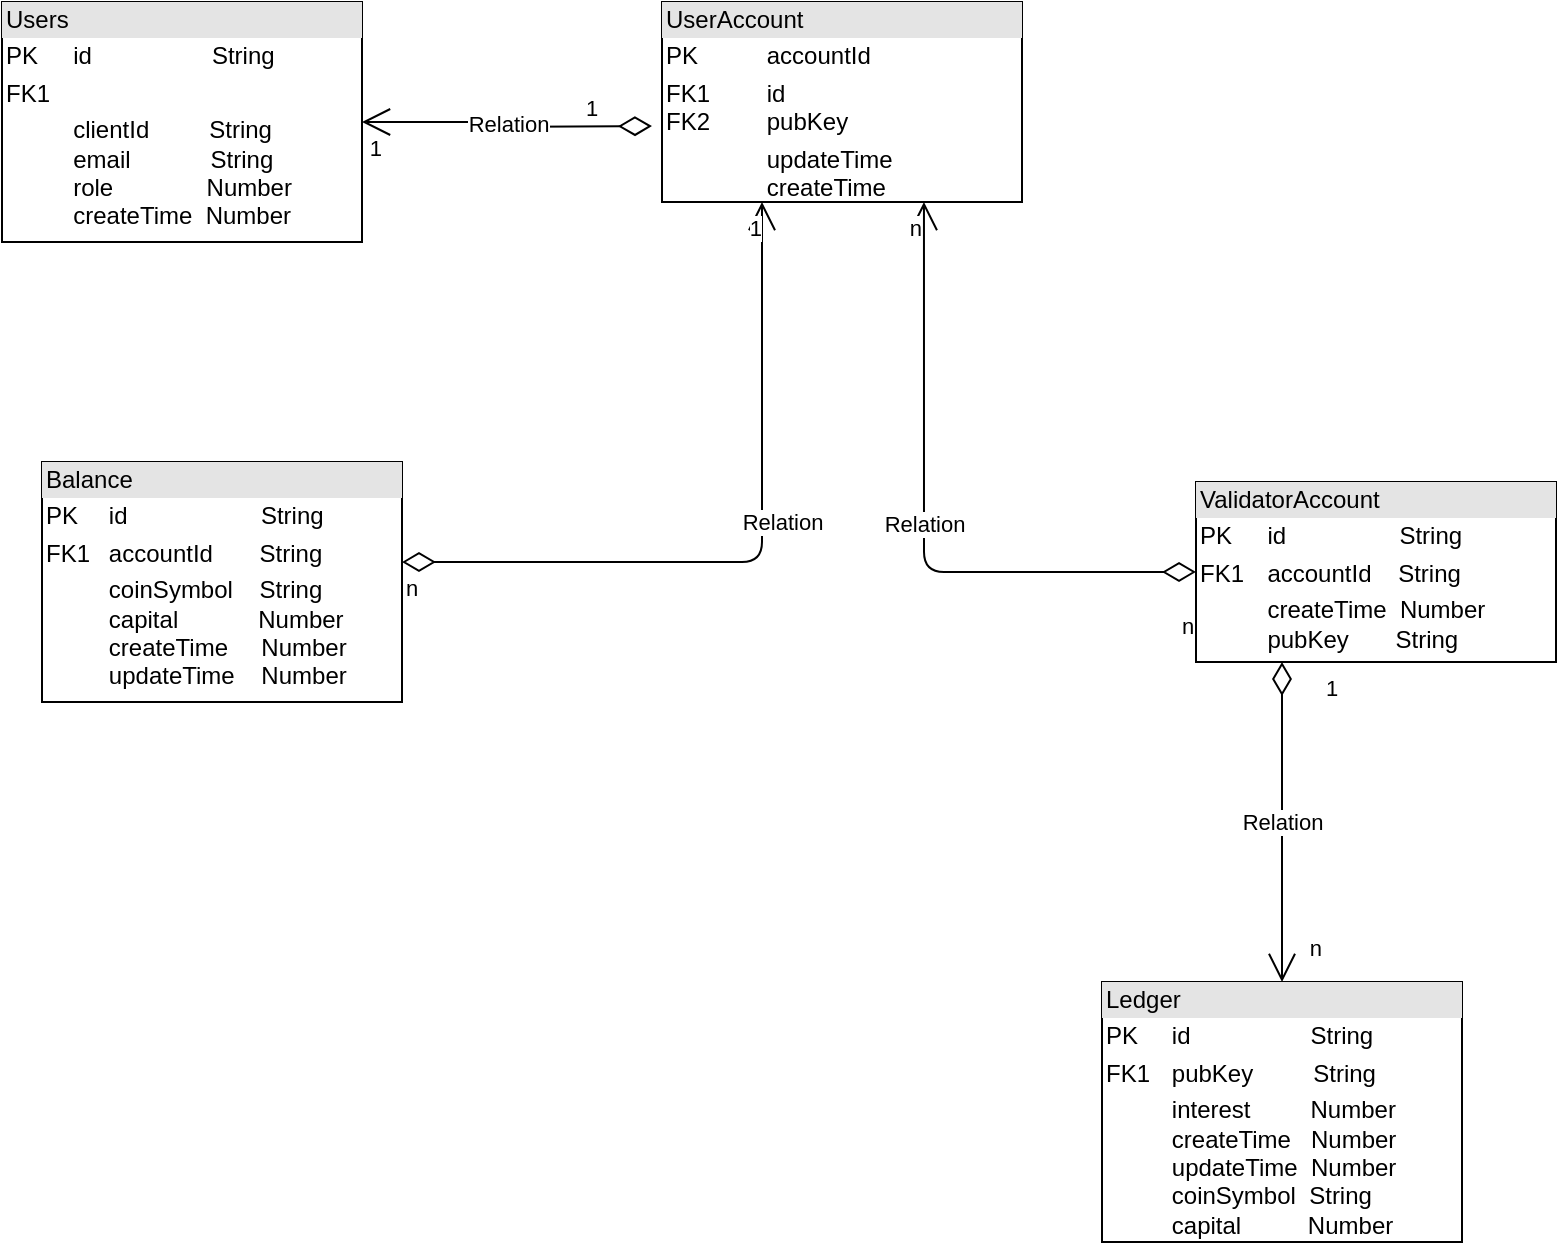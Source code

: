 <mxfile version="13.10.5" type="github">
  <diagram id="4KBtijwvLpDPA0yrNVM6" name="Page-1">
    <mxGraphModel dx="817" dy="646" grid="1" gridSize="10" guides="1" tooltips="1" connect="1" arrows="1" fold="1" page="1" pageScale="1" pageWidth="827" pageHeight="1169" math="0" shadow="0">
      <root>
        <mxCell id="0" />
        <mxCell id="1" parent="0" />
        <mxCell id="2dCae-smeq8dhZM-stZv-2" value="&lt;div style=&quot;box-sizing: border-box ; width: 100% ; background: #e4e4e4 ; padding: 2px&quot;&gt;Users&lt;/div&gt;&lt;table style=&quot;width: 100% ; font-size: 1em&quot; cellpadding=&quot;2&quot; cellspacing=&quot;0&quot;&gt;&lt;tbody&gt;&lt;tr&gt;&lt;td&gt;PK&lt;/td&gt;&lt;td&gt;id&amp;nbsp; &amp;nbsp; &amp;nbsp; &amp;nbsp; &amp;nbsp; &amp;nbsp; &amp;nbsp; &amp;nbsp; &amp;nbsp; String&lt;/td&gt;&lt;/tr&gt;&lt;tr&gt;&lt;td&gt;FK1&lt;/td&gt;&lt;td&gt;&lt;br&gt;&lt;/td&gt;&lt;/tr&gt;&lt;tr&gt;&lt;td&gt;&lt;/td&gt;&lt;td&gt;clientId&amp;nbsp; &amp;nbsp; &amp;nbsp; &amp;nbsp; &amp;nbsp;String&lt;br&gt;email&amp;nbsp; &amp;nbsp; &amp;nbsp; &amp;nbsp; &amp;nbsp; &amp;nbsp; String&lt;br&gt;role&amp;nbsp; &amp;nbsp; &amp;nbsp; &amp;nbsp; &amp;nbsp; &amp;nbsp; &amp;nbsp; Number&lt;br&gt;createTime&amp;nbsp; Number&lt;br&gt;&lt;br&gt;&lt;br&gt;&lt;/td&gt;&lt;/tr&gt;&lt;/tbody&gt;&lt;/table&gt;" style="verticalAlign=top;align=left;overflow=fill;html=1;" parent="1" vertex="1">
          <mxGeometry x="50" y="60" width="180" height="120" as="geometry" />
        </mxCell>
        <mxCell id="2dCae-smeq8dhZM-stZv-5" value="&lt;div style=&quot;box-sizing: border-box ; width: 100% ; background: #e4e4e4 ; padding: 2px&quot;&gt;Balance&lt;/div&gt;&lt;table style=&quot;width: 100% ; font-size: 1em&quot; cellpadding=&quot;2&quot; cellspacing=&quot;0&quot;&gt;&lt;tbody&gt;&lt;tr&gt;&lt;td&gt;PK&lt;/td&gt;&lt;td&gt;id&amp;nbsp; &amp;nbsp; &amp;nbsp; &amp;nbsp; &amp;nbsp; &amp;nbsp; &amp;nbsp; &amp;nbsp; &amp;nbsp; &amp;nbsp; String&lt;/td&gt;&lt;/tr&gt;&lt;tr&gt;&lt;td&gt;FK1&lt;/td&gt;&lt;td&gt;accountId&amp;nbsp; &amp;nbsp; &amp;nbsp; &amp;nbsp;String&lt;/td&gt;&lt;/tr&gt;&lt;tr&gt;&lt;td&gt;&lt;/td&gt;&lt;td&gt;coinSymbol&amp;nbsp; &amp;nbsp; String&lt;br&gt;capital&amp;nbsp; &amp;nbsp; &amp;nbsp; &amp;nbsp; &amp;nbsp; &amp;nbsp; Number&lt;br&gt;createTime&amp;nbsp; &amp;nbsp; &amp;nbsp;Number&lt;br&gt;updateTime&amp;nbsp; &amp;nbsp; Number&lt;/td&gt;&lt;/tr&gt;&lt;/tbody&gt;&lt;/table&gt;" style="verticalAlign=top;align=left;overflow=fill;html=1;" parent="1" vertex="1">
          <mxGeometry x="70" y="290" width="180" height="120" as="geometry" />
        </mxCell>
        <mxCell id="6I5bSdhw8Pqrt3Q80-_E-1" value="Relation" style="endArrow=open;html=1;endSize=12;startArrow=diamondThin;startSize=14;startFill=0;edgeStyle=orthogonalEdgeStyle;" edge="1" parent="1" source="2dCae-smeq8dhZM-stZv-5">
          <mxGeometry x="0.111" y="-10" relative="1" as="geometry">
            <mxPoint x="330" y="330" as="sourcePoint" />
            <mxPoint x="430" y="160" as="targetPoint" />
            <Array as="points">
              <mxPoint x="430" y="340" />
            </Array>
            <mxPoint as="offset" />
          </mxGeometry>
        </mxCell>
        <mxCell id="6I5bSdhw8Pqrt3Q80-_E-2" value="n" style="edgeLabel;resizable=0;html=1;align=left;verticalAlign=top;" connectable="0" vertex="1" parent="6I5bSdhw8Pqrt3Q80-_E-1">
          <mxGeometry x="-1" relative="1" as="geometry" />
        </mxCell>
        <mxCell id="6I5bSdhw8Pqrt3Q80-_E-3" value="1" style="edgeLabel;resizable=0;html=1;align=right;verticalAlign=top;" connectable="0" vertex="1" parent="6I5bSdhw8Pqrt3Q80-_E-1">
          <mxGeometry x="1" relative="1" as="geometry" />
        </mxCell>
        <mxCell id="6I5bSdhw8Pqrt3Q80-_E-6" value="Relation" style="endArrow=open;html=1;endSize=12;startArrow=diamondThin;startSize=14;startFill=0;edgeStyle=orthogonalEdgeStyle;exitX=-0.028;exitY=0.578;exitDx=0;exitDy=0;exitPerimeter=0;entryX=1;entryY=0.5;entryDx=0;entryDy=0;" edge="1" parent="1" target="2dCae-smeq8dhZM-stZv-2">
          <mxGeometry relative="1" as="geometry">
            <mxPoint x="374.96" y="122.02" as="sourcePoint" />
            <mxPoint x="250" y="150" as="targetPoint" />
          </mxGeometry>
        </mxCell>
        <mxCell id="6I5bSdhw8Pqrt3Q80-_E-7" value="1" style="edgeLabel;resizable=0;html=1;align=left;verticalAlign=top;" connectable="0" vertex="1" parent="6I5bSdhw8Pqrt3Q80-_E-6">
          <mxGeometry x="-1" relative="1" as="geometry">
            <mxPoint x="-34.96" y="-22.02" as="offset" />
          </mxGeometry>
        </mxCell>
        <mxCell id="6I5bSdhw8Pqrt3Q80-_E-8" value="1" style="edgeLabel;resizable=0;html=1;align=right;verticalAlign=top;" connectable="0" vertex="1" parent="6I5bSdhw8Pqrt3Q80-_E-6">
          <mxGeometry x="1" relative="1" as="geometry">
            <mxPoint x="10.04" as="offset" />
          </mxGeometry>
        </mxCell>
        <mxCell id="6I5bSdhw8Pqrt3Q80-_E-9" value="&lt;div style=&quot;box-sizing: border-box ; width: 100% ; background: #e4e4e4 ; padding: 2px&quot;&gt;Ledger&lt;/div&gt;&lt;table style=&quot;width: 100% ; font-size: 1em&quot; cellpadding=&quot;2&quot; cellspacing=&quot;0&quot;&gt;&lt;tbody&gt;&lt;tr&gt;&lt;td&gt;PK&lt;/td&gt;&lt;td&gt;id&amp;nbsp; &amp;nbsp; &amp;nbsp; &amp;nbsp; &amp;nbsp; &amp;nbsp; &amp;nbsp; &amp;nbsp; &amp;nbsp; String&lt;/td&gt;&lt;/tr&gt;&lt;tr&gt;&lt;td&gt;FK1&lt;/td&gt;&lt;td&gt;pubKey&amp;nbsp; &amp;nbsp; &amp;nbsp; &amp;nbsp; &amp;nbsp;String&lt;br&gt;&lt;/td&gt;&lt;/tr&gt;&lt;tr&gt;&lt;td&gt;&lt;/td&gt;&lt;td&gt;interest&amp;nbsp; &amp;nbsp; &amp;nbsp; &amp;nbsp; &amp;nbsp;Number&lt;br&gt;createTime&amp;nbsp; &amp;nbsp;Number&lt;br&gt;updateTime&amp;nbsp; Number&lt;br&gt;coinSymbol&amp;nbsp; String&lt;br&gt;capital&amp;nbsp; &amp;nbsp; &amp;nbsp; &amp;nbsp; &amp;nbsp; Number&lt;/td&gt;&lt;/tr&gt;&lt;/tbody&gt;&lt;/table&gt;" style="verticalAlign=top;align=left;overflow=fill;html=1;" vertex="1" parent="1">
          <mxGeometry x="600" y="550" width="180" height="130" as="geometry" />
        </mxCell>
        <mxCell id="6I5bSdhw8Pqrt3Q80-_E-10" value="&lt;div style=&quot;box-sizing: border-box ; width: 100% ; background: #e4e4e4 ; padding: 2px&quot;&gt;ValidatorAccount&lt;/div&gt;&lt;table style=&quot;width: 100% ; font-size: 1em&quot; cellpadding=&quot;2&quot; cellspacing=&quot;0&quot;&gt;&lt;tbody&gt;&lt;tr&gt;&lt;td&gt;PK&lt;/td&gt;&lt;td&gt;id&amp;nbsp; &amp;nbsp; &amp;nbsp; &amp;nbsp; &amp;nbsp; &amp;nbsp; &amp;nbsp; &amp;nbsp; &amp;nbsp;String&lt;/td&gt;&lt;/tr&gt;&lt;tr&gt;&lt;td&gt;FK1&lt;/td&gt;&lt;td&gt;accountId&amp;nbsp; &amp;nbsp; String&lt;/td&gt;&lt;/tr&gt;&lt;tr&gt;&lt;td&gt;&lt;br&gt;&lt;/td&gt;&lt;td&gt;createTime&amp;nbsp; Number&lt;br&gt;pubKey&amp;nbsp; &amp;nbsp; &amp;nbsp; &amp;nbsp;String&lt;/td&gt;&lt;/tr&gt;&lt;/tbody&gt;&lt;/table&gt;" style="verticalAlign=top;align=left;overflow=fill;html=1;" vertex="1" parent="1">
          <mxGeometry x="647" y="300" width="180" height="90" as="geometry" />
        </mxCell>
        <mxCell id="6I5bSdhw8Pqrt3Q80-_E-11" value="Relation" style="endArrow=open;html=1;endSize=12;startArrow=diamondThin;startSize=14;startFill=0;edgeStyle=orthogonalEdgeStyle;entryX=0.75;entryY=1;entryDx=0;entryDy=0;exitX=0;exitY=0.5;exitDx=0;exitDy=0;" edge="1" parent="1" source="6I5bSdhw8Pqrt3Q80-_E-10">
          <mxGeometry relative="1" as="geometry">
            <mxPoint x="600" y="310" as="sourcePoint" />
            <mxPoint x="510.98" y="160" as="targetPoint" />
            <Array as="points">
              <mxPoint x="511" y="345" />
            </Array>
          </mxGeometry>
        </mxCell>
        <mxCell id="6I5bSdhw8Pqrt3Q80-_E-12" value="n" style="edgeLabel;resizable=0;html=1;align=left;verticalAlign=top;" connectable="0" vertex="1" parent="6I5bSdhw8Pqrt3Q80-_E-11">
          <mxGeometry x="-1" relative="1" as="geometry">
            <mxPoint x="-9.02" y="13.96" as="offset" />
          </mxGeometry>
        </mxCell>
        <mxCell id="6I5bSdhw8Pqrt3Q80-_E-13" value="n" style="edgeLabel;resizable=0;html=1;align=right;verticalAlign=top;" connectable="0" vertex="1" parent="6I5bSdhw8Pqrt3Q80-_E-11">
          <mxGeometry x="1" relative="1" as="geometry">
            <mxPoint x="-0.98" as="offset" />
          </mxGeometry>
        </mxCell>
        <mxCell id="6I5bSdhw8Pqrt3Q80-_E-14" value="Relation" style="endArrow=open;html=1;endSize=12;startArrow=diamondThin;startSize=14;startFill=0;edgeStyle=orthogonalEdgeStyle;" edge="1" parent="1" source="6I5bSdhw8Pqrt3Q80-_E-10" target="6I5bSdhw8Pqrt3Q80-_E-9">
          <mxGeometry relative="1" as="geometry">
            <mxPoint x="680" y="360" as="sourcePoint" />
            <mxPoint x="490" y="380" as="targetPoint" />
            <Array as="points">
              <mxPoint x="690" y="410" />
              <mxPoint x="690" y="410" />
            </Array>
          </mxGeometry>
        </mxCell>
        <mxCell id="6I5bSdhw8Pqrt3Q80-_E-15" value="1" style="edgeLabel;resizable=0;html=1;align=left;verticalAlign=top;" connectable="0" vertex="1" parent="6I5bSdhw8Pqrt3Q80-_E-14">
          <mxGeometry x="-1" relative="1" as="geometry">
            <mxPoint x="20" as="offset" />
          </mxGeometry>
        </mxCell>
        <mxCell id="6I5bSdhw8Pqrt3Q80-_E-16" value="n" style="edgeLabel;resizable=0;html=1;align=right;verticalAlign=top;" connectable="0" vertex="1" parent="6I5bSdhw8Pqrt3Q80-_E-14">
          <mxGeometry x="1" relative="1" as="geometry">
            <mxPoint x="20" y="-30" as="offset" />
          </mxGeometry>
        </mxCell>
        <mxCell id="6I5bSdhw8Pqrt3Q80-_E-17" value="&lt;div style=&quot;box-sizing: border-box ; width: 100% ; background: #e4e4e4 ; padding: 2px&quot;&gt;UserAccount&lt;/div&gt;&lt;table style=&quot;width: 100% ; font-size: 1em&quot; cellpadding=&quot;2&quot; cellspacing=&quot;0&quot;&gt;&lt;tbody&gt;&lt;tr&gt;&lt;td&gt;PK&lt;/td&gt;&lt;td&gt;accountId&lt;/td&gt;&lt;/tr&gt;&lt;tr&gt;&lt;td&gt;FK1&lt;br&gt;FK2&lt;/td&gt;&lt;td&gt;id&lt;br&gt;pubKey&lt;/td&gt;&lt;/tr&gt;&lt;tr&gt;&lt;td&gt;&lt;/td&gt;&lt;td&gt;updateTime&lt;br&gt;createTime&lt;br&gt;&lt;br&gt;&lt;/td&gt;&lt;/tr&gt;&lt;/tbody&gt;&lt;/table&gt;" style="verticalAlign=top;align=left;overflow=fill;html=1;" vertex="1" parent="1">
          <mxGeometry x="380" y="60" width="180" height="100" as="geometry" />
        </mxCell>
      </root>
    </mxGraphModel>
  </diagram>
</mxfile>
